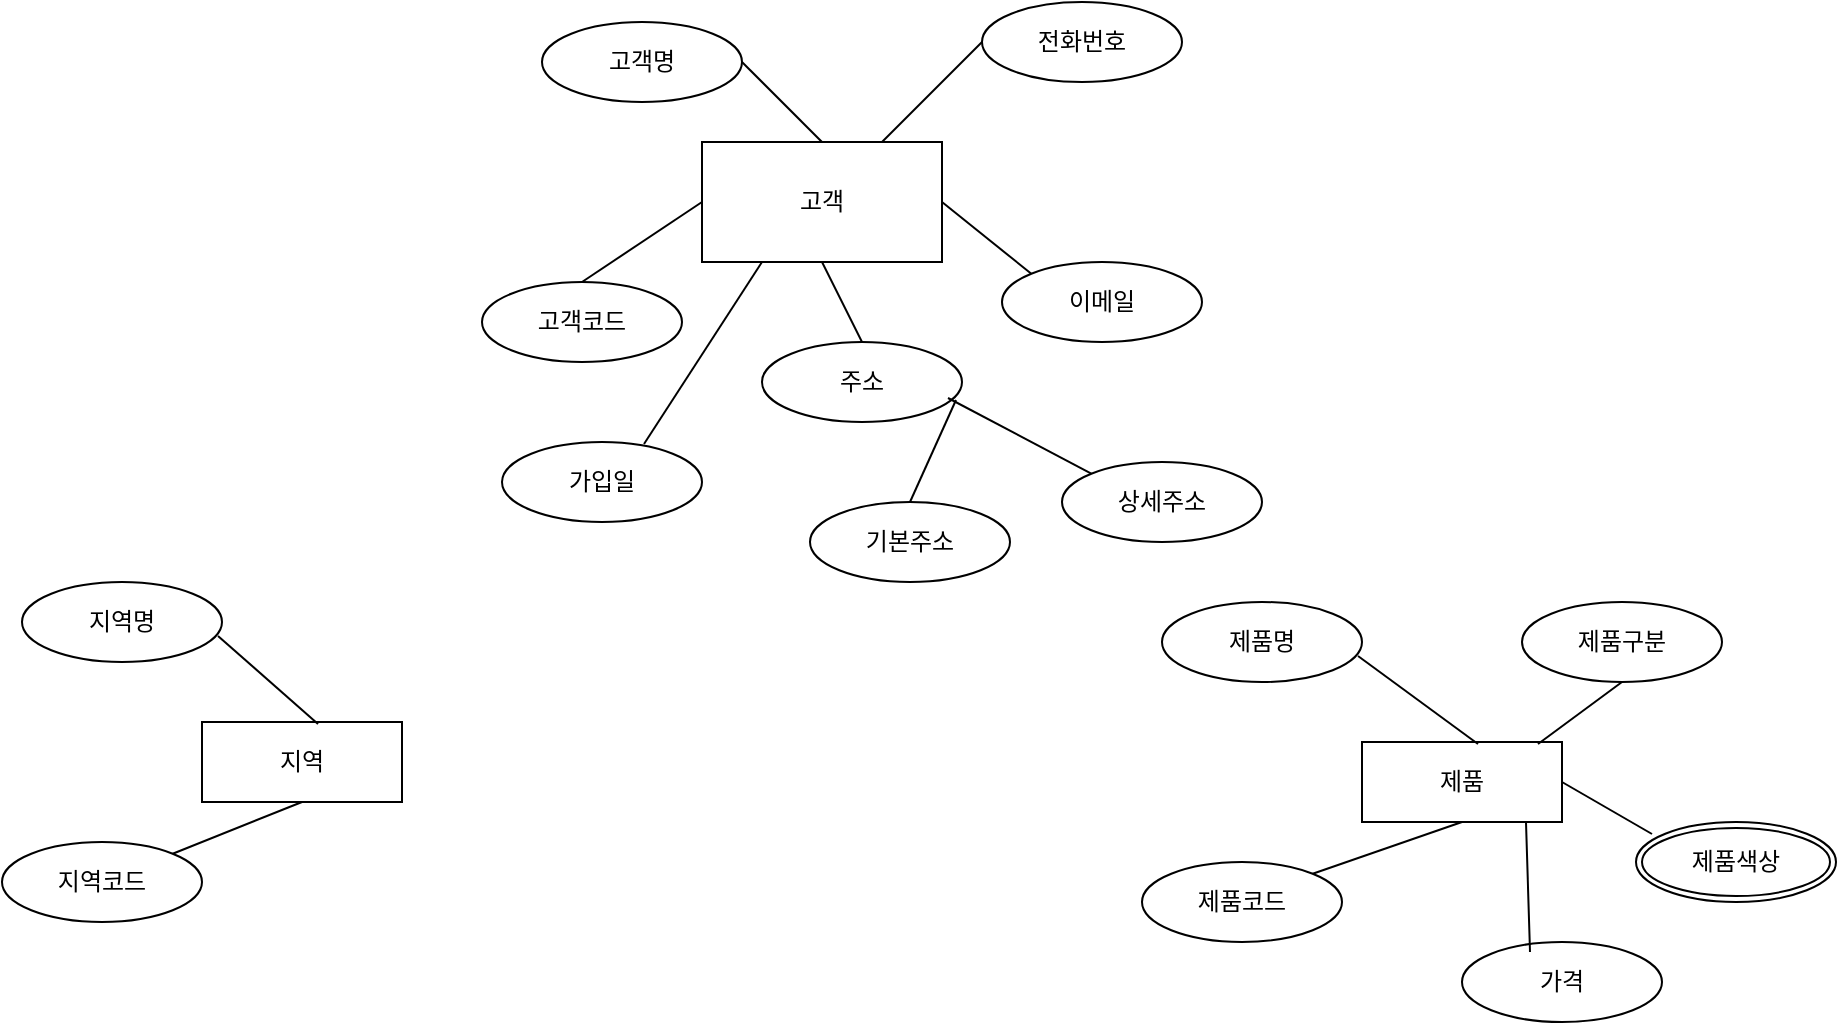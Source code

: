 <mxfile version="25.0.3">
  <diagram name="페이지-1" id="zTFgOTX2GRFWCrJytq7D">
    <mxGraphModel dx="1434" dy="746" grid="1" gridSize="10" guides="1" tooltips="1" connect="1" arrows="1" fold="1" page="1" pageScale="1" pageWidth="827" pageHeight="1169" math="0" shadow="0">
      <root>
        <mxCell id="0" />
        <mxCell id="1" parent="0" />
        <mxCell id="9biToXPrOZw2ifDc7bC_-1" value="고객" style="whiteSpace=wrap;html=1;align=center;" vertex="1" parent="1">
          <mxGeometry x="360" y="340" width="120" height="60" as="geometry" />
        </mxCell>
        <mxCell id="9biToXPrOZw2ifDc7bC_-2" value="고객명" style="ellipse;whiteSpace=wrap;html=1;align=center;" vertex="1" parent="1">
          <mxGeometry x="280" y="280" width="100" height="40" as="geometry" />
        </mxCell>
        <mxCell id="9biToXPrOZw2ifDc7bC_-3" value="" style="endArrow=none;html=1;rounded=0;entryX=0.5;entryY=0;entryDx=0;entryDy=0;exitX=1;exitY=0.5;exitDx=0;exitDy=0;" edge="1" parent="1" source="9biToXPrOZw2ifDc7bC_-2" target="9biToXPrOZw2ifDc7bC_-1">
          <mxGeometry relative="1" as="geometry">
            <mxPoint x="330" y="380" as="sourcePoint" />
            <mxPoint x="490" y="380" as="targetPoint" />
          </mxGeometry>
        </mxCell>
        <mxCell id="9biToXPrOZw2ifDc7bC_-5" value="전화번호" style="ellipse;whiteSpace=wrap;html=1;align=center;" vertex="1" parent="1">
          <mxGeometry x="500" y="270" width="100" height="40" as="geometry" />
        </mxCell>
        <mxCell id="9biToXPrOZw2ifDc7bC_-6" value="" style="endArrow=none;html=1;rounded=0;entryX=0;entryY=0.5;entryDx=0;entryDy=0;exitX=0.75;exitY=0;exitDx=0;exitDy=0;" edge="1" parent="1" source="9biToXPrOZw2ifDc7bC_-1" target="9biToXPrOZw2ifDc7bC_-5">
          <mxGeometry relative="1" as="geometry">
            <mxPoint x="390" y="310" as="sourcePoint" />
            <mxPoint x="430" y="350" as="targetPoint" />
          </mxGeometry>
        </mxCell>
        <mxCell id="9biToXPrOZw2ifDc7bC_-7" value="고객코드" style="ellipse;whiteSpace=wrap;html=1;align=center;" vertex="1" parent="1">
          <mxGeometry x="250" y="410" width="100" height="40" as="geometry" />
        </mxCell>
        <mxCell id="9biToXPrOZw2ifDc7bC_-8" value="이메일" style="ellipse;whiteSpace=wrap;html=1;align=center;" vertex="1" parent="1">
          <mxGeometry x="510" y="400" width="100" height="40" as="geometry" />
        </mxCell>
        <mxCell id="9biToXPrOZw2ifDc7bC_-9" value="주소" style="ellipse;whiteSpace=wrap;html=1;align=center;" vertex="1" parent="1">
          <mxGeometry x="390" y="440" width="100" height="40" as="geometry" />
        </mxCell>
        <mxCell id="9biToXPrOZw2ifDc7bC_-10" value="" style="endArrow=none;html=1;rounded=0;entryX=0;entryY=0;entryDx=0;entryDy=0;exitX=1;exitY=0.5;exitDx=0;exitDy=0;" edge="1" parent="1" source="9biToXPrOZw2ifDc7bC_-1" target="9biToXPrOZw2ifDc7bC_-8">
          <mxGeometry relative="1" as="geometry">
            <mxPoint x="430" y="350" as="sourcePoint" />
            <mxPoint x="510" y="300" as="targetPoint" />
          </mxGeometry>
        </mxCell>
        <mxCell id="9biToXPrOZw2ifDc7bC_-11" value="" style="endArrow=none;html=1;rounded=0;entryX=0.5;entryY=0;entryDx=0;entryDy=0;exitX=0.5;exitY=1;exitDx=0;exitDy=0;" edge="1" parent="1" source="9biToXPrOZw2ifDc7bC_-1" target="9biToXPrOZw2ifDc7bC_-9">
          <mxGeometry relative="1" as="geometry">
            <mxPoint x="490" y="380" as="sourcePoint" />
            <mxPoint x="535" y="416" as="targetPoint" />
          </mxGeometry>
        </mxCell>
        <mxCell id="9biToXPrOZw2ifDc7bC_-12" value="" style="endArrow=none;html=1;rounded=0;entryX=0;entryY=0.5;entryDx=0;entryDy=0;exitX=0.5;exitY=0;exitDx=0;exitDy=0;" edge="1" parent="1" source="9biToXPrOZw2ifDc7bC_-7" target="9biToXPrOZw2ifDc7bC_-1">
          <mxGeometry relative="1" as="geometry">
            <mxPoint x="430" y="410" as="sourcePoint" />
            <mxPoint x="440" y="450" as="targetPoint" />
          </mxGeometry>
        </mxCell>
        <mxCell id="9biToXPrOZw2ifDc7bC_-13" value="가입일" style="ellipse;whiteSpace=wrap;html=1;align=center;" vertex="1" parent="1">
          <mxGeometry x="260" y="490" width="100" height="40" as="geometry" />
        </mxCell>
        <mxCell id="9biToXPrOZw2ifDc7bC_-14" value="" style="endArrow=none;html=1;rounded=0;entryX=0.71;entryY=0.025;entryDx=0;entryDy=0;exitX=0.25;exitY=1;exitDx=0;exitDy=0;entryPerimeter=0;" edge="1" parent="1" source="9biToXPrOZw2ifDc7bC_-1" target="9biToXPrOZw2ifDc7bC_-13">
          <mxGeometry relative="1" as="geometry">
            <mxPoint x="430" y="410" as="sourcePoint" />
            <mxPoint x="440" y="450" as="targetPoint" />
          </mxGeometry>
        </mxCell>
        <mxCell id="9biToXPrOZw2ifDc7bC_-15" value="기본주소" style="ellipse;whiteSpace=wrap;html=1;align=center;" vertex="1" parent="1">
          <mxGeometry x="414" y="520" width="100" height="40" as="geometry" />
        </mxCell>
        <mxCell id="9biToXPrOZw2ifDc7bC_-16" value="상세주소" style="ellipse;whiteSpace=wrap;html=1;align=center;" vertex="1" parent="1">
          <mxGeometry x="540" y="500" width="100" height="40" as="geometry" />
        </mxCell>
        <mxCell id="9biToXPrOZw2ifDc7bC_-17" value="" style="endArrow=none;html=1;rounded=0;entryX=0;entryY=0;entryDx=0;entryDy=0;exitX=0.93;exitY=0.7;exitDx=0;exitDy=0;exitPerimeter=0;" edge="1" parent="1" source="9biToXPrOZw2ifDc7bC_-9" target="9biToXPrOZw2ifDc7bC_-16">
          <mxGeometry relative="1" as="geometry">
            <mxPoint x="430" y="410" as="sourcePoint" />
            <mxPoint x="440" y="450" as="targetPoint" />
          </mxGeometry>
        </mxCell>
        <mxCell id="9biToXPrOZw2ifDc7bC_-18" value="" style="endArrow=none;html=1;rounded=0;entryX=0.5;entryY=0;entryDx=0;entryDy=0;exitX=0.97;exitY=0.725;exitDx=0;exitDy=0;exitPerimeter=0;" edge="1" parent="1" source="9biToXPrOZw2ifDc7bC_-9" target="9biToXPrOZw2ifDc7bC_-15">
          <mxGeometry relative="1" as="geometry">
            <mxPoint x="483" y="478" as="sourcePoint" />
            <mxPoint x="565" y="516" as="targetPoint" />
          </mxGeometry>
        </mxCell>
        <mxCell id="9biToXPrOZw2ifDc7bC_-19" value="지역" style="whiteSpace=wrap;html=1;align=center;" vertex="1" parent="1">
          <mxGeometry x="110" y="630" width="100" height="40" as="geometry" />
        </mxCell>
        <mxCell id="9biToXPrOZw2ifDc7bC_-20" value="지역명" style="ellipse;whiteSpace=wrap;html=1;align=center;" vertex="1" parent="1">
          <mxGeometry x="20" y="560" width="100" height="40" as="geometry" />
        </mxCell>
        <mxCell id="9biToXPrOZw2ifDc7bC_-21" value="" style="endArrow=none;html=1;rounded=0;entryX=0.58;entryY=0.025;entryDx=0;entryDy=0;exitX=0.98;exitY=0.675;exitDx=0;exitDy=0;entryPerimeter=0;exitPerimeter=0;" edge="1" parent="1" source="9biToXPrOZw2ifDc7bC_-20" target="9biToXPrOZw2ifDc7bC_-19">
          <mxGeometry relative="1" as="geometry">
            <mxPoint x="400" y="410" as="sourcePoint" />
            <mxPoint x="341" y="501" as="targetPoint" />
          </mxGeometry>
        </mxCell>
        <mxCell id="9biToXPrOZw2ifDc7bC_-22" value="지역코드" style="ellipse;whiteSpace=wrap;html=1;align=center;" vertex="1" parent="1">
          <mxGeometry x="10" y="690" width="100" height="40" as="geometry" />
        </mxCell>
        <mxCell id="9biToXPrOZw2ifDc7bC_-23" value="" style="endArrow=none;html=1;rounded=0;entryX=0.5;entryY=1;entryDx=0;entryDy=0;exitX=1;exitY=0;exitDx=0;exitDy=0;" edge="1" parent="1" source="9biToXPrOZw2ifDc7bC_-22" target="9biToXPrOZw2ifDc7bC_-19">
          <mxGeometry relative="1" as="geometry">
            <mxPoint x="128" y="597" as="sourcePoint" />
            <mxPoint x="178" y="641" as="targetPoint" />
          </mxGeometry>
        </mxCell>
        <mxCell id="9biToXPrOZw2ifDc7bC_-24" value="제품" style="whiteSpace=wrap;html=1;align=center;" vertex="1" parent="1">
          <mxGeometry x="690" y="640" width="100" height="40" as="geometry" />
        </mxCell>
        <mxCell id="9biToXPrOZw2ifDc7bC_-25" value="제품명" style="ellipse;whiteSpace=wrap;html=1;align=center;" vertex="1" parent="1">
          <mxGeometry x="590" y="570" width="100" height="40" as="geometry" />
        </mxCell>
        <mxCell id="9biToXPrOZw2ifDc7bC_-26" value="" style="endArrow=none;html=1;rounded=0;entryX=0.58;entryY=0.025;entryDx=0;entryDy=0;exitX=0.98;exitY=0.675;exitDx=0;exitDy=0;entryPerimeter=0;exitPerimeter=0;" edge="1" parent="1" source="9biToXPrOZw2ifDc7bC_-25" target="9biToXPrOZw2ifDc7bC_-24">
          <mxGeometry relative="1" as="geometry">
            <mxPoint x="970" y="420" as="sourcePoint" />
            <mxPoint x="911" y="511" as="targetPoint" />
          </mxGeometry>
        </mxCell>
        <mxCell id="9biToXPrOZw2ifDc7bC_-27" value="제품코드" style="ellipse;whiteSpace=wrap;html=1;align=center;" vertex="1" parent="1">
          <mxGeometry x="580" y="700" width="100" height="40" as="geometry" />
        </mxCell>
        <mxCell id="9biToXPrOZw2ifDc7bC_-28" value="" style="endArrow=none;html=1;rounded=0;entryX=0.5;entryY=1;entryDx=0;entryDy=0;exitX=1;exitY=0;exitDx=0;exitDy=0;" edge="1" parent="1" source="9biToXPrOZw2ifDc7bC_-27" target="9biToXPrOZw2ifDc7bC_-24">
          <mxGeometry relative="1" as="geometry">
            <mxPoint x="698" y="607" as="sourcePoint" />
            <mxPoint x="748" y="651" as="targetPoint" />
          </mxGeometry>
        </mxCell>
        <mxCell id="9biToXPrOZw2ifDc7bC_-29" value="제품구분" style="ellipse;whiteSpace=wrap;html=1;align=center;" vertex="1" parent="1">
          <mxGeometry x="770" y="570" width="100" height="40" as="geometry" />
        </mxCell>
        <mxCell id="9biToXPrOZw2ifDc7bC_-30" value="" style="endArrow=none;html=1;rounded=0;entryX=0.88;entryY=0.025;entryDx=0;entryDy=0;exitX=0.5;exitY=1;exitDx=0;exitDy=0;entryPerimeter=0;" edge="1" parent="1" source="9biToXPrOZw2ifDc7bC_-29" target="9biToXPrOZw2ifDc7bC_-24">
          <mxGeometry relative="1" as="geometry">
            <mxPoint x="698" y="607" as="sourcePoint" />
            <mxPoint x="748" y="651" as="targetPoint" />
          </mxGeometry>
        </mxCell>
        <mxCell id="9biToXPrOZw2ifDc7bC_-31" value="제품색상" style="ellipse;shape=doubleEllipse;margin=3;whiteSpace=wrap;html=1;align=center;" vertex="1" parent="1">
          <mxGeometry x="827" y="680" width="100" height="40" as="geometry" />
        </mxCell>
        <mxCell id="9biToXPrOZw2ifDc7bC_-32" value="" style="endArrow=none;html=1;rounded=0;entryX=1;entryY=0.5;entryDx=0;entryDy=0;exitX=0.08;exitY=0.15;exitDx=0;exitDy=0;exitPerimeter=0;" edge="1" parent="1" source="9biToXPrOZw2ifDc7bC_-31" target="9biToXPrOZw2ifDc7bC_-24">
          <mxGeometry relative="1" as="geometry">
            <mxPoint x="830" y="620" as="sourcePoint" />
            <mxPoint x="778" y="651" as="targetPoint" />
          </mxGeometry>
        </mxCell>
        <mxCell id="9biToXPrOZw2ifDc7bC_-33" value="가격" style="ellipse;whiteSpace=wrap;html=1;align=center;" vertex="1" parent="1">
          <mxGeometry x="740" y="740" width="100" height="40" as="geometry" />
        </mxCell>
        <mxCell id="9biToXPrOZw2ifDc7bC_-34" value="" style="endArrow=none;html=1;rounded=0;entryX=0.82;entryY=1;entryDx=0;entryDy=0;exitX=0.34;exitY=0.125;exitDx=0;exitDy=0;entryPerimeter=0;exitPerimeter=0;" edge="1" parent="1" source="9biToXPrOZw2ifDc7bC_-33" target="9biToXPrOZw2ifDc7bC_-24">
          <mxGeometry relative="1" as="geometry">
            <mxPoint x="830" y="620" as="sourcePoint" />
            <mxPoint x="778" y="651" as="targetPoint" />
          </mxGeometry>
        </mxCell>
      </root>
    </mxGraphModel>
  </diagram>
</mxfile>
